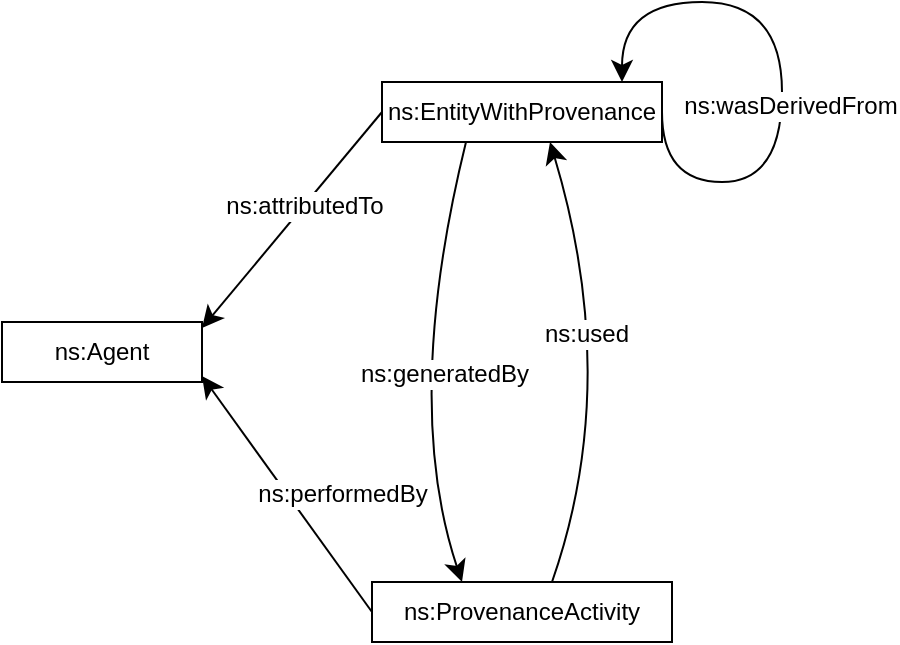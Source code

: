 <mxfile>
    <diagram id="bwBpudPQc5vkxA6MfBo6" name="Page-1">
        <mxGraphModel dx="1327" dy="807" grid="1" gridSize="10" guides="1" tooltips="1" connect="1" arrows="1" fold="1" page="1" pageScale="1" pageWidth="850" pageHeight="1100" math="0" shadow="0">
            <root>
                <mxCell id="0"/>
                <mxCell id="1" parent="0"/>
                <mxCell id="3" value="ns:EntityWithProvenance" style="rounded=0;whiteSpace=wrap;html=1;snapToPoint=1;points=[[0.1,0],[0.2,0],[0.3,0],[0.4,0],[0.5,0],[0.6,0],[0.7,0],[0.8,0],[0.9,0],[0,0.1],[0,0.3],[0,0.5],[0,0.7],[0,0.9],[0.1,1],[0.2,1],[0.3,1],[0.4,1],[0.5,1],[0.6,1],[0.7,1],[0.8,1],[0.9,1],[1,0.1],[1,0.3],[1,0.5],[1,0.7],[1,0.9]];" parent="1" vertex="1">
                    <mxGeometry x="330" y="240" width="140" height="30" as="geometry"/>
                </mxCell>
                <mxCell id="4" value="" style="endArrow=classic;html=1;exitX=1;exitY=0.5;exitDx=0;exitDy=0;endSize=8;arcSize=0;edgeStyle=orthogonalEdgeStyle;curved=1;" parent="1" source="3" edge="1">
                    <mxGeometry width="50" height="50" relative="1" as="geometry">
                        <mxPoint x="350" y="358.33" as="sourcePoint"/>
                        <mxPoint x="450" y="240" as="targetPoint"/>
                        <Array as="points">
                            <mxPoint x="470" y="290"/>
                            <mxPoint x="530" y="290"/>
                            <mxPoint x="530" y="200"/>
                            <mxPoint x="450" y="200"/>
                        </Array>
                    </mxGeometry>
                </mxCell>
                <mxCell id="5" value="&lt;div&gt;ns:wasDerivedFrom&lt;/div&gt;" style="text;html=1;align=center;verticalAlign=middle;resizable=0;points=[];labelBackgroundColor=#ffffff;" parent="4" vertex="1" connectable="0">
                    <mxGeometry x="-0.127" relative="1" as="geometry">
                        <mxPoint x="4.17" as="offset"/>
                    </mxGeometry>
                </mxCell>
                <mxCell id="6" value="ns:Agent" style="rounded=0;whiteSpace=wrap;html=1;snapToPoint=1;points=[[0.1,0],[0.2,0],[0.3,0],[0.4,0],[0.5,0],[0.6,0],[0.7,0],[0.8,0],[0.9,0],[0,0.1],[0,0.3],[0,0.5],[0,0.7],[0,0.9],[0.1,1],[0.2,1],[0.3,1],[0.4,1],[0.5,1],[0.6,1],[0.7,1],[0.8,1],[0.9,1],[1,0.1],[1,0.3],[1,0.5],[1,0.7],[1,0.9]];" parent="1" vertex="1">
                    <mxGeometry x="140" y="360" width="100" height="30" as="geometry"/>
                </mxCell>
                <mxCell id="7" value="" style="endArrow=classic;html=1;exitX=0;exitY=0.5;exitDx=0;exitDy=0;entryX=1;entryY=0.1;entryDx=0;entryDy=0;endSize=8;arcSize=0;curved=1;" parent="1" source="3" target="6" edge="1">
                    <mxGeometry width="50" height="50" relative="1" as="geometry">
                        <mxPoint x="410" y="405" as="sourcePoint"/>
                        <mxPoint x="600" y="570" as="targetPoint"/>
                        <Array as="points"/>
                    </mxGeometry>
                </mxCell>
                <mxCell id="8" value="ns:attributedTo" style="text;html=1;align=center;verticalAlign=middle;resizable=0;points=[];labelBackgroundColor=#ffffff;" parent="7" vertex="1" connectable="0">
                    <mxGeometry x="-0.127" relative="1" as="geometry">
                        <mxPoint as="offset"/>
                    </mxGeometry>
                </mxCell>
                <mxCell id="11" value="" style="endArrow=classic;html=1;exitX=0.3;exitY=1;exitDx=0;exitDy=0;endSize=8;arcSize=0;curved=1;entryX=0.3;entryY=0;entryDx=0;entryDy=0;" parent="1" source="3" target="13" edge="1">
                    <mxGeometry width="50" height="50" relative="1" as="geometry">
                        <mxPoint x="435" y="485" as="sourcePoint"/>
                        <mxPoint x="540" y="400" as="targetPoint"/>
                        <Array as="points">
                            <mxPoint x="340" y="400"/>
                        </Array>
                    </mxGeometry>
                </mxCell>
                <mxCell id="12" value="ns:generatedBy" style="text;html=1;align=center;verticalAlign=middle;resizable=0;points=[];labelBackgroundColor=#ffffff;" parent="11" vertex="1" connectable="0">
                    <mxGeometry x="-0.127" relative="1" as="geometry">
                        <mxPoint x="13" y="19" as="offset"/>
                    </mxGeometry>
                </mxCell>
                <mxCell id="13" value="ns:ProvenanceActivity" style="rounded=0;whiteSpace=wrap;html=1;snapToPoint=1;points=[[0.1,0],[0.2,0],[0.3,0],[0.4,0],[0.5,0],[0.6,0],[0.7,0],[0.8,0],[0.9,0],[0,0.1],[0,0.3],[0,0.5],[0,0.7],[0,0.9],[0.1,1],[0.2,1],[0.3,1],[0.4,1],[0.5,1],[0.6,1],[0.7,1],[0.8,1],[0.9,1],[1,0.1],[1,0.3],[1,0.5],[1,0.7],[1,0.9]];" parent="1" vertex="1">
                    <mxGeometry x="325" y="490" width="150" height="30" as="geometry"/>
                </mxCell>
                <mxCell id="24" value="" style="endArrow=classic;html=1;exitX=0.6;exitY=0;exitDx=0;exitDy=0;endSize=8;entryX=0.6;entryY=1;entryDx=0;entryDy=0;arcSize=0;curved=1;" parent="1" source="13" target="3" edge="1">
                    <mxGeometry width="50" height="50" relative="1" as="geometry">
                        <mxPoint x="365" y="510" as="sourcePoint"/>
                        <mxPoint x="354" y="280" as="targetPoint"/>
                        <Array as="points">
                            <mxPoint x="450" y="390"/>
                        </Array>
                    </mxGeometry>
                </mxCell>
                <mxCell id="25" value="ns:used" style="text;html=1;align=center;verticalAlign=middle;resizable=0;points=[];labelBackgroundColor=#ffffff;" parent="24" vertex="1" connectable="0">
                    <mxGeometry x="-0.127" relative="1" as="geometry">
                        <mxPoint x="-17" y="-29" as="offset"/>
                    </mxGeometry>
                </mxCell>
                <mxCell id="28" value="" style="endArrow=classic;html=1;exitX=0;exitY=0.5;exitDx=0;exitDy=0;endSize=8;entryX=1;entryY=0.9;entryDx=0;entryDy=0;arcSize=0;curved=1;" parent="1" source="13" target="6" edge="1">
                    <mxGeometry width="50" height="50" relative="1" as="geometry">
                        <mxPoint x="365" y="510" as="sourcePoint"/>
                        <mxPoint x="354" y="280" as="targetPoint"/>
                        <Array as="points"/>
                    </mxGeometry>
                </mxCell>
                <mxCell id="29" value="ns:performedBy" style="text;html=1;align=center;verticalAlign=middle;resizable=0;points=[];labelBackgroundColor=#ffffff;" parent="28" vertex="1" connectable="0">
                    <mxGeometry x="-0.127" relative="1" as="geometry">
                        <mxPoint x="22" y="-8" as="offset"/>
                    </mxGeometry>
                </mxCell>
            </root>
        </mxGraphModel>
    </diagram>
</mxfile>